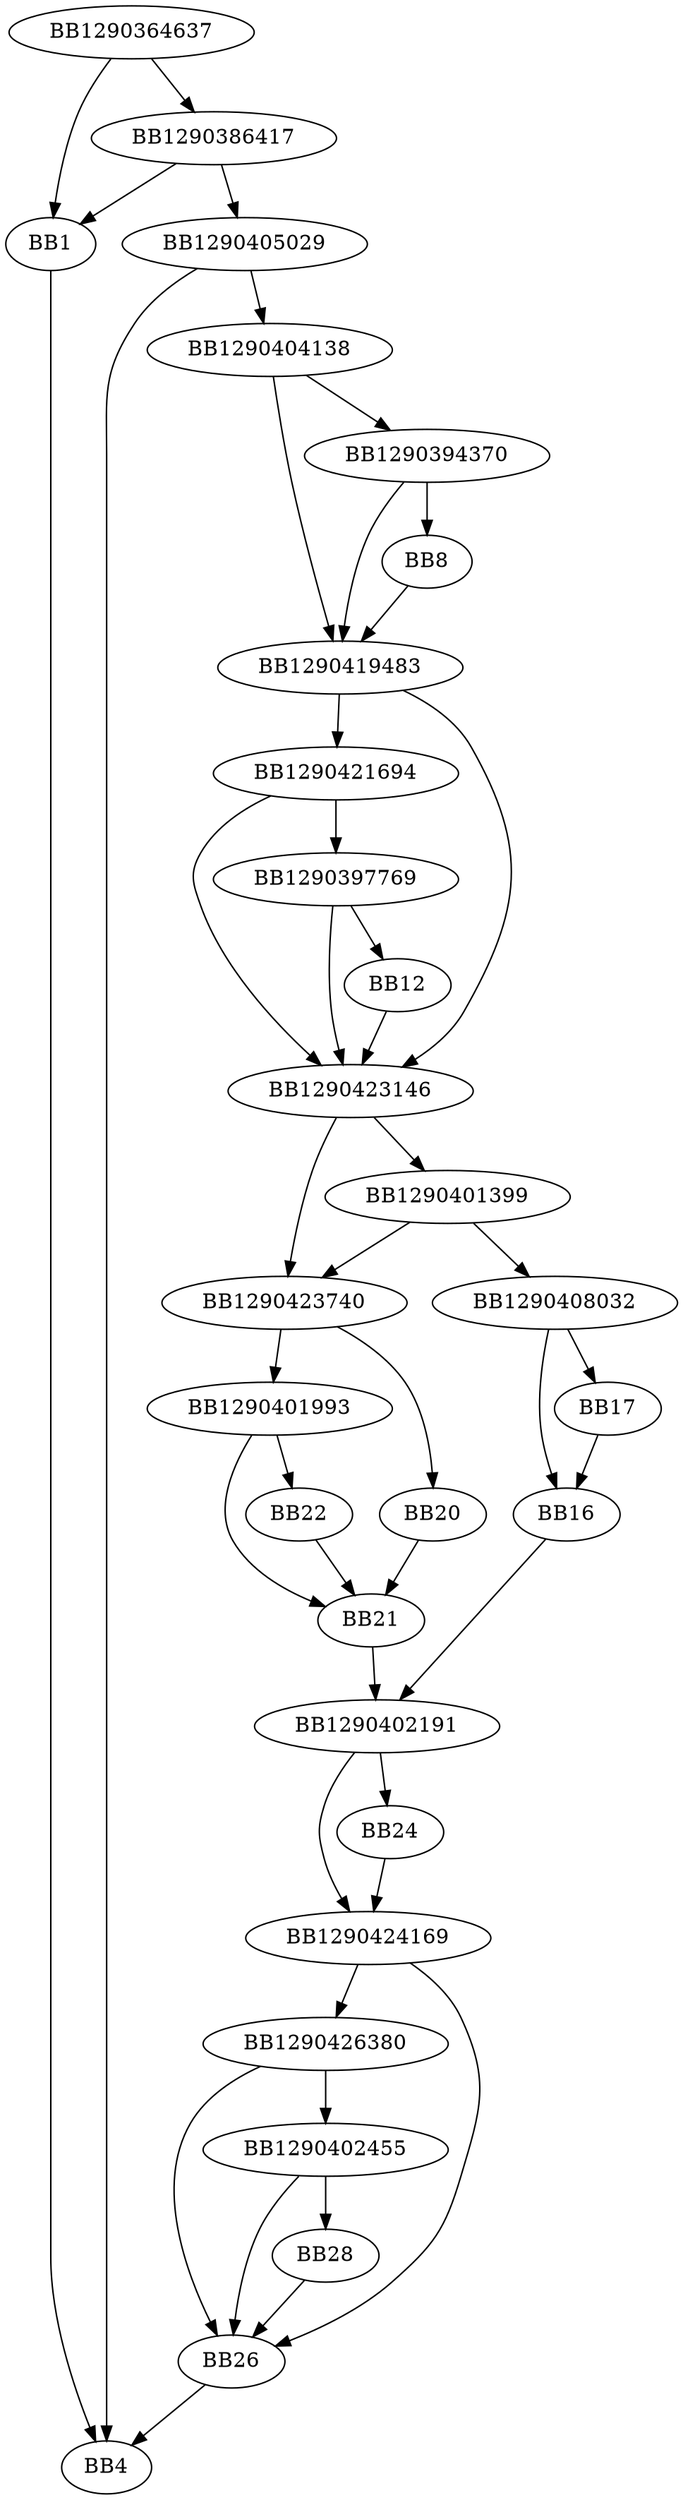 digraph G{
	BB1290364637->BB1;
	BB1290364637->BB1290386417;
	BB1290386417->BB1;
	BB1290386417->BB1290405029;
	BB1->BB4;
	BB1290405029->BB1290404138;
	BB1290405029->BB4;
	BB1290404138->BB1290419483;
	BB1290404138->BB1290394370;
	BB1290394370->BB1290419483;
	BB1290394370->BB8;
	BB8->BB1290419483;
	BB1290419483->BB1290421694;
	BB1290419483->BB1290423146;
	BB1290421694->BB1290423146;
	BB1290421694->BB1290397769;
	BB1290397769->BB1290423146;
	BB1290397769->BB12;
	BB12->BB1290423146;
	BB1290423146->BB1290401399;
	BB1290423146->BB1290423740;
	BB1290401399->BB1290423740;
	BB1290401399->BB1290408032;
	BB1290408032->BB16;
	BB1290408032->BB17;
	BB17->BB16;
	BB16->BB1290402191;
	BB1290423740->BB1290401993;
	BB1290423740->BB20;
	BB20->BB21;
	BB1290401993->BB21;
	BB1290401993->BB22;
	BB22->BB21;
	BB21->BB1290402191;
	BB1290402191->BB1290424169;
	BB1290402191->BB24;
	BB24->BB1290424169;
	BB1290424169->BB1290426380;
	BB1290424169->BB26;
	BB1290426380->BB26;
	BB1290426380->BB1290402455;
	BB1290402455->BB26;
	BB1290402455->BB28;
	BB28->BB26;
	BB26->BB4;
}
